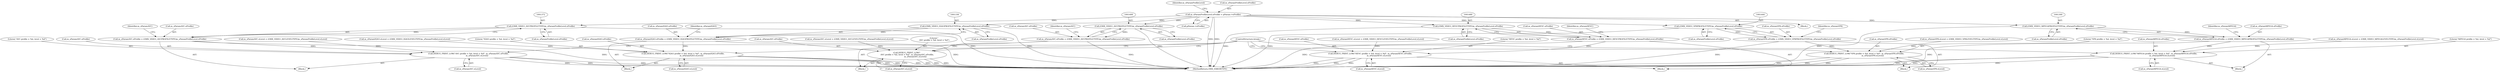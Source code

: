 digraph "0_Android_560ccdb509a7b86186fac0fce1b25bd9a3e6a6e8_7@pointer" {
"1001272" [label="(Call,m_sParamProfileLevel.eProfile = pParam->eProfile)"];
"1001299" [label="(Call,(OMX_VIDEO_MPEG4PROFILETYPE)m_sParamProfileLevel.eProfile)"];
"1001295" [label="(Call,m_sParamMPEG4.eProfile = (OMX_VIDEO_MPEG4PROFILETYPE)m_sParamProfileLevel.eProfile)"];
"1001313" [label="(Call,DEBUG_PRINT_LOW(\"MPEG4 profile = %d, level = %d\", m_sParamMPEG4.eProfile,\n                            m_sParamMPEG4.eLevel))"];
"1001335" [label="(Call,(OMX_VIDEO_H263PROFILETYPE)m_sParamProfileLevel.eProfile)"];
"1001331" [label="(Call,m_sParamH263.eProfile = (OMX_VIDEO_H263PROFILETYPE)m_sParamProfileLevel.eProfile)"];
"1001349" [label="(Call,DEBUG_PRINT_LOW(\"H263 profile = %d, level = %d\", m_sParamH263.eProfile,\n                            m_sParamH263.eLevel))"];
"1001371" [label="(Call,(OMX_VIDEO_AVCPROFILETYPE)m_sParamProfileLevel.eProfile)"];
"1001367" [label="(Call,m_sParamAVC.eProfile = (OMX_VIDEO_AVCPROFILETYPE)m_sParamProfileLevel.eProfile)"];
"1001385" [label="(Call,DEBUG_PRINT_LOW(\"AVC profile = %d, level = %d\", m_sParamAVC.eProfile,\n                            m_sParamAVC.eLevel))"];
"1001407" [label="(Call,(OMX_VIDEO_AVCPROFILETYPE)m_sParamProfileLevel.eProfile)"];
"1001403" [label="(Call,m_sParamAVC.eProfile = (OMX_VIDEO_AVCPROFILETYPE)m_sParamProfileLevel.eProfile)"];
"1001421" [label="(Call,DEBUG_PRINT_LOW(\"\n AVC profile = %d, level = %d\", m_sParamAVC.eProfile,\n                            m_sParamAVC.eLevel))"];
"1001443" [label="(Call,(OMX_VIDEO_VP8PROFILETYPE)m_sParamProfileLevel.eProfile)"];
"1001439" [label="(Call,m_sParamVP8.eProfile = (OMX_VIDEO_VP8PROFILETYPE)m_sParamProfileLevel.eProfile)"];
"1001457" [label="(Call,DEBUG_PRINT_LOW(\"VP8 profile = %d, level = %d\", m_sParamVP8.eProfile,\n                            m_sParamVP8.eLevel))"];
"1001479" [label="(Call,(OMX_VIDEO_HEVCPROFILETYPE)m_sParamProfileLevel.eProfile)"];
"1001475" [label="(Call,m_sParamHEVC.eProfile = (OMX_VIDEO_HEVCPROFILETYPE)m_sParamProfileLevel.eProfile)"];
"1001493" [label="(Call,DEBUG_PRINT_LOW(\"HEVC profile = %d, level = %d\", m_sParamHEVC.eProfile,\n                            m_sParamHEVC.eLevel))"];
"1001342" [label="(Identifier,m_sParamH263)"];
"1001495" [label="(Call,m_sParamHEVC.eProfile)"];
"1001479" [label="(Call,(OMX_VIDEO_HEVCPROFILETYPE)m_sParamProfileLevel.eProfile)"];
"1001367" [label="(Call,m_sParamAVC.eProfile = (OMX_VIDEO_AVCPROFILETYPE)m_sParamProfileLevel.eProfile)"];
"1001272" [label="(Call,m_sParamProfileLevel.eProfile = pParam->eProfile)"];
"1001378" [label="(Identifier,m_sParamAVC)"];
"1001304" [label="(Call,m_sParamMPEG4.eLevel = (OMX_VIDEO_MPEG4LEVELTYPE)m_sParamProfileLevel.eLevel)"];
"1001458" [label="(Literal,\"VP8 profile = %d, level = %d\")"];
"1001440" [label="(Call,m_sParamVP8.eProfile)"];
"1001493" [label="(Call,DEBUG_PRINT_LOW(\"HEVC profile = %d, level = %d\", m_sParamHEVC.eProfile,\n                            m_sParamHEVC.eLevel))"];
"1001421" [label="(Call,DEBUG_PRINT_LOW(\"\n AVC profile = %d, level = %d\", m_sParamAVC.eProfile,\n                            m_sParamAVC.eLevel))"];
"1001281" [label="(Identifier,m_sParamProfileLevel)"];
"1001349" [label="(Call,DEBUG_PRINT_LOW(\"H263 profile = %d, level = %d\", m_sParamH263.eProfile,\n                            m_sParamH263.eLevel))"];
"1001354" [label="(Call,m_sParamH263.eLevel)"];
"1001340" [label="(Call,m_sParamH263.eLevel = (OMX_VIDEO_H263LEVELTYPE)m_sParamProfileLevel.eLevel)"];
"1001459" [label="(Call,m_sParamVP8.eProfile)"];
"1001385" [label="(Call,DEBUG_PRINT_LOW(\"AVC profile = %d, level = %d\", m_sParamAVC.eProfile,\n                            m_sParamAVC.eLevel))"];
"1001414" [label="(Identifier,m_sParamAVC)"];
"1001426" [label="(Call,m_sParamAVC.eLevel)"];
"1001462" [label="(Call,m_sParamVP8.eLevel)"];
"1001335" [label="(Call,(OMX_VIDEO_H263PROFILETYPE)m_sParamProfileLevel.eProfile)"];
"1001474" [label="(Block,)"];
"1001422" [label="(Literal,\"\n AVC profile = %d, level = %d\")"];
"1001318" [label="(Call,m_sParamMPEG4.eLevel)"];
"1001476" [label="(Call,m_sParamHEVC.eProfile)"];
"1001409" [label="(Call,m_sParamProfileLevel.eProfile)"];
"1001390" [label="(Call,m_sParamAVC.eLevel)"];
"1001314" [label="(Literal,\"MPEG4 profile = %d, level = %d\")"];
"1001368" [label="(Call,m_sParamAVC.eProfile)"];
"1001371" [label="(Call,(OMX_VIDEO_AVCPROFILETYPE)m_sParamProfileLevel.eProfile)"];
"1001486" [label="(Identifier,m_sParamHEVC)"];
"1001239" [label="(Block,)"];
"1001376" [label="(Call,m_sParamAVC.eLevel = (OMX_VIDEO_AVCLEVELTYPE)m_sParamProfileLevel.eLevel)"];
"1001330" [label="(Block,)"];
"1001366" [label="(Block,)"];
"1001350" [label="(Literal,\"H263 profile = %d, level = %d\")"];
"1001403" [label="(Call,m_sParamAVC.eProfile = (OMX_VIDEO_AVCPROFILETYPE)m_sParamProfileLevel.eProfile)"];
"1001445" [label="(Call,m_sParamProfileLevel.eProfile)"];
"1001481" [label="(Call,m_sParamProfileLevel.eProfile)"];
"1001273" [label="(Call,m_sParamProfileLevel.eProfile)"];
"1001294" [label="(Block,)"];
"1001306" [label="(Identifier,m_sParamMPEG4)"];
"1001457" [label="(Call,DEBUG_PRINT_LOW(\"VP8 profile = %d, level = %d\", m_sParamVP8.eProfile,\n                            m_sParamVP8.eLevel))"];
"1001450" [label="(Identifier,m_sParamVP8)"];
"1001295" [label="(Call,m_sParamMPEG4.eProfile = (OMX_VIDEO_MPEG4PROFILETYPE)m_sParamProfileLevel.eProfile)"];
"1001296" [label="(Call,m_sParamMPEG4.eProfile)"];
"1001301" [label="(Call,m_sParamProfileLevel.eProfile)"];
"1001498" [label="(Call,m_sParamHEVC.eLevel)"];
"1001484" [label="(Call,m_sParamHEVC.eLevel = (OMX_VIDEO_HEVCLEVELTYPE)m_sParamProfileLevel.eLevel)"];
"1001412" [label="(Call,m_sParamAVC.eLevel = (OMX_VIDEO_AVCLEVELTYPE)m_sParamProfileLevel.eLevel)"];
"1001337" [label="(Call,m_sParamProfileLevel.eProfile)"];
"1001404" [label="(Call,m_sParamAVC.eProfile)"];
"1001373" [label="(Call,m_sParamProfileLevel.eProfile)"];
"1001439" [label="(Call,m_sParamVP8.eProfile = (OMX_VIDEO_VP8PROFILETYPE)m_sParamProfileLevel.eProfile)"];
"1001313" [label="(Call,DEBUG_PRINT_LOW(\"MPEG4 profile = %d, level = %d\", m_sParamMPEG4.eProfile,\n                            m_sParamMPEG4.eLevel))"];
"1001276" [label="(Call,pParam->eProfile)"];
"1001351" [label="(Call,m_sParamH263.eProfile)"];
"1001299" [label="(Call,(OMX_VIDEO_MPEG4PROFILETYPE)m_sParamProfileLevel.eProfile)"];
"1001443" [label="(Call,(OMX_VIDEO_VP8PROFILETYPE)m_sParamProfileLevel.eProfile)"];
"1001315" [label="(Call,m_sParamMPEG4.eProfile)"];
"1001332" [label="(Call,m_sParamH263.eProfile)"];
"1001423" [label="(Call,m_sParamAVC.eProfile)"];
"1001475" [label="(Call,m_sParamHEVC.eProfile = (OMX_VIDEO_HEVCPROFILETYPE)m_sParamProfileLevel.eProfile)"];
"1001386" [label="(Literal,\"AVC profile = %d, level = %d\")"];
"1001448" [label="(Call,m_sParamVP8.eLevel = (OMX_VIDEO_VP8LEVELTYPE)m_sParamProfileLevel.eLevel)"];
"1001402" [label="(Block,)"];
"1001494" [label="(Literal,\"HEVC profile = %d, level = %d\")"];
"1001331" [label="(Call,m_sParamH263.eProfile = (OMX_VIDEO_H263PROFILETYPE)m_sParamProfileLevel.eProfile)"];
"1001438" [label="(Block,)"];
"1002913" [label="(MethodReturn,OMX_ERRORTYPE)"];
"1001501" [label="(ControlStructure,break;)"];
"1001407" [label="(Call,(OMX_VIDEO_AVCPROFILETYPE)m_sParamProfileLevel.eProfile)"];
"1001387" [label="(Call,m_sParamAVC.eProfile)"];
"1001272" -> "1001239"  [label="AST: "];
"1001272" -> "1001276"  [label="CFG: "];
"1001273" -> "1001272"  [label="AST: "];
"1001276" -> "1001272"  [label="AST: "];
"1001281" -> "1001272"  [label="CFG: "];
"1001272" -> "1002913"  [label="DDG: "];
"1001272" -> "1002913"  [label="DDG: "];
"1001272" -> "1001299"  [label="DDG: "];
"1001272" -> "1001335"  [label="DDG: "];
"1001272" -> "1001371"  [label="DDG: "];
"1001272" -> "1001407"  [label="DDG: "];
"1001272" -> "1001443"  [label="DDG: "];
"1001272" -> "1001479"  [label="DDG: "];
"1001299" -> "1001295"  [label="AST: "];
"1001299" -> "1001301"  [label="CFG: "];
"1001300" -> "1001299"  [label="AST: "];
"1001301" -> "1001299"  [label="AST: "];
"1001295" -> "1001299"  [label="CFG: "];
"1001299" -> "1002913"  [label="DDG: "];
"1001299" -> "1001295"  [label="DDG: "];
"1001295" -> "1001294"  [label="AST: "];
"1001296" -> "1001295"  [label="AST: "];
"1001306" -> "1001295"  [label="CFG: "];
"1001295" -> "1002913"  [label="DDG: "];
"1001295" -> "1001313"  [label="DDG: "];
"1001313" -> "1001294"  [label="AST: "];
"1001313" -> "1001318"  [label="CFG: "];
"1001314" -> "1001313"  [label="AST: "];
"1001315" -> "1001313"  [label="AST: "];
"1001318" -> "1001313"  [label="AST: "];
"1001501" -> "1001313"  [label="CFG: "];
"1001313" -> "1002913"  [label="DDG: "];
"1001313" -> "1002913"  [label="DDG: "];
"1001313" -> "1002913"  [label="DDG: "];
"1001304" -> "1001313"  [label="DDG: "];
"1001335" -> "1001331"  [label="AST: "];
"1001335" -> "1001337"  [label="CFG: "];
"1001336" -> "1001335"  [label="AST: "];
"1001337" -> "1001335"  [label="AST: "];
"1001331" -> "1001335"  [label="CFG: "];
"1001335" -> "1002913"  [label="DDG: "];
"1001335" -> "1001331"  [label="DDG: "];
"1001331" -> "1001330"  [label="AST: "];
"1001332" -> "1001331"  [label="AST: "];
"1001342" -> "1001331"  [label="CFG: "];
"1001331" -> "1002913"  [label="DDG: "];
"1001331" -> "1001349"  [label="DDG: "];
"1001349" -> "1001330"  [label="AST: "];
"1001349" -> "1001354"  [label="CFG: "];
"1001350" -> "1001349"  [label="AST: "];
"1001351" -> "1001349"  [label="AST: "];
"1001354" -> "1001349"  [label="AST: "];
"1001501" -> "1001349"  [label="CFG: "];
"1001349" -> "1002913"  [label="DDG: "];
"1001349" -> "1002913"  [label="DDG: "];
"1001349" -> "1002913"  [label="DDG: "];
"1001340" -> "1001349"  [label="DDG: "];
"1001371" -> "1001367"  [label="AST: "];
"1001371" -> "1001373"  [label="CFG: "];
"1001372" -> "1001371"  [label="AST: "];
"1001373" -> "1001371"  [label="AST: "];
"1001367" -> "1001371"  [label="CFG: "];
"1001371" -> "1002913"  [label="DDG: "];
"1001371" -> "1001367"  [label="DDG: "];
"1001367" -> "1001366"  [label="AST: "];
"1001368" -> "1001367"  [label="AST: "];
"1001378" -> "1001367"  [label="CFG: "];
"1001367" -> "1002913"  [label="DDG: "];
"1001367" -> "1001385"  [label="DDG: "];
"1001385" -> "1001366"  [label="AST: "];
"1001385" -> "1001390"  [label="CFG: "];
"1001386" -> "1001385"  [label="AST: "];
"1001387" -> "1001385"  [label="AST: "];
"1001390" -> "1001385"  [label="AST: "];
"1001501" -> "1001385"  [label="CFG: "];
"1001385" -> "1002913"  [label="DDG: "];
"1001385" -> "1002913"  [label="DDG: "];
"1001385" -> "1002913"  [label="DDG: "];
"1001376" -> "1001385"  [label="DDG: "];
"1001407" -> "1001403"  [label="AST: "];
"1001407" -> "1001409"  [label="CFG: "];
"1001408" -> "1001407"  [label="AST: "];
"1001409" -> "1001407"  [label="AST: "];
"1001403" -> "1001407"  [label="CFG: "];
"1001407" -> "1002913"  [label="DDG: "];
"1001407" -> "1001403"  [label="DDG: "];
"1001403" -> "1001402"  [label="AST: "];
"1001404" -> "1001403"  [label="AST: "];
"1001414" -> "1001403"  [label="CFG: "];
"1001403" -> "1002913"  [label="DDG: "];
"1001403" -> "1001421"  [label="DDG: "];
"1001421" -> "1001402"  [label="AST: "];
"1001421" -> "1001426"  [label="CFG: "];
"1001422" -> "1001421"  [label="AST: "];
"1001423" -> "1001421"  [label="AST: "];
"1001426" -> "1001421"  [label="AST: "];
"1001501" -> "1001421"  [label="CFG: "];
"1001421" -> "1002913"  [label="DDG: "];
"1001421" -> "1002913"  [label="DDG: "];
"1001421" -> "1002913"  [label="DDG: "];
"1001412" -> "1001421"  [label="DDG: "];
"1001443" -> "1001439"  [label="AST: "];
"1001443" -> "1001445"  [label="CFG: "];
"1001444" -> "1001443"  [label="AST: "];
"1001445" -> "1001443"  [label="AST: "];
"1001439" -> "1001443"  [label="CFG: "];
"1001443" -> "1002913"  [label="DDG: "];
"1001443" -> "1001439"  [label="DDG: "];
"1001439" -> "1001438"  [label="AST: "];
"1001440" -> "1001439"  [label="AST: "];
"1001450" -> "1001439"  [label="CFG: "];
"1001439" -> "1002913"  [label="DDG: "];
"1001439" -> "1001457"  [label="DDG: "];
"1001457" -> "1001438"  [label="AST: "];
"1001457" -> "1001462"  [label="CFG: "];
"1001458" -> "1001457"  [label="AST: "];
"1001459" -> "1001457"  [label="AST: "];
"1001462" -> "1001457"  [label="AST: "];
"1001501" -> "1001457"  [label="CFG: "];
"1001457" -> "1002913"  [label="DDG: "];
"1001457" -> "1002913"  [label="DDG: "];
"1001457" -> "1002913"  [label="DDG: "];
"1001448" -> "1001457"  [label="DDG: "];
"1001479" -> "1001475"  [label="AST: "];
"1001479" -> "1001481"  [label="CFG: "];
"1001480" -> "1001479"  [label="AST: "];
"1001481" -> "1001479"  [label="AST: "];
"1001475" -> "1001479"  [label="CFG: "];
"1001479" -> "1002913"  [label="DDG: "];
"1001479" -> "1001475"  [label="DDG: "];
"1001475" -> "1001474"  [label="AST: "];
"1001476" -> "1001475"  [label="AST: "];
"1001486" -> "1001475"  [label="CFG: "];
"1001475" -> "1002913"  [label="DDG: "];
"1001475" -> "1001493"  [label="DDG: "];
"1001493" -> "1001474"  [label="AST: "];
"1001493" -> "1001498"  [label="CFG: "];
"1001494" -> "1001493"  [label="AST: "];
"1001495" -> "1001493"  [label="AST: "];
"1001498" -> "1001493"  [label="AST: "];
"1001501" -> "1001493"  [label="CFG: "];
"1001493" -> "1002913"  [label="DDG: "];
"1001493" -> "1002913"  [label="DDG: "];
"1001493" -> "1002913"  [label="DDG: "];
"1001484" -> "1001493"  [label="DDG: "];
}
